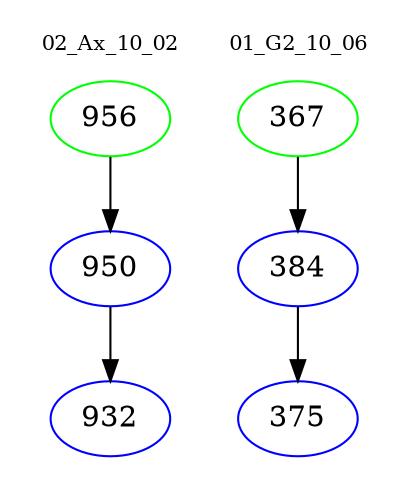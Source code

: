 digraph{
subgraph cluster_0 {
color = white
label = "02_Ax_10_02";
fontsize=10;
T0_956 [label="956", color="green"]
T0_956 -> T0_950 [color="black"]
T0_950 [label="950", color="blue"]
T0_950 -> T0_932 [color="black"]
T0_932 [label="932", color="blue"]
}
subgraph cluster_1 {
color = white
label = "01_G2_10_06";
fontsize=10;
T1_367 [label="367", color="green"]
T1_367 -> T1_384 [color="black"]
T1_384 [label="384", color="blue"]
T1_384 -> T1_375 [color="black"]
T1_375 [label="375", color="blue"]
}
}
